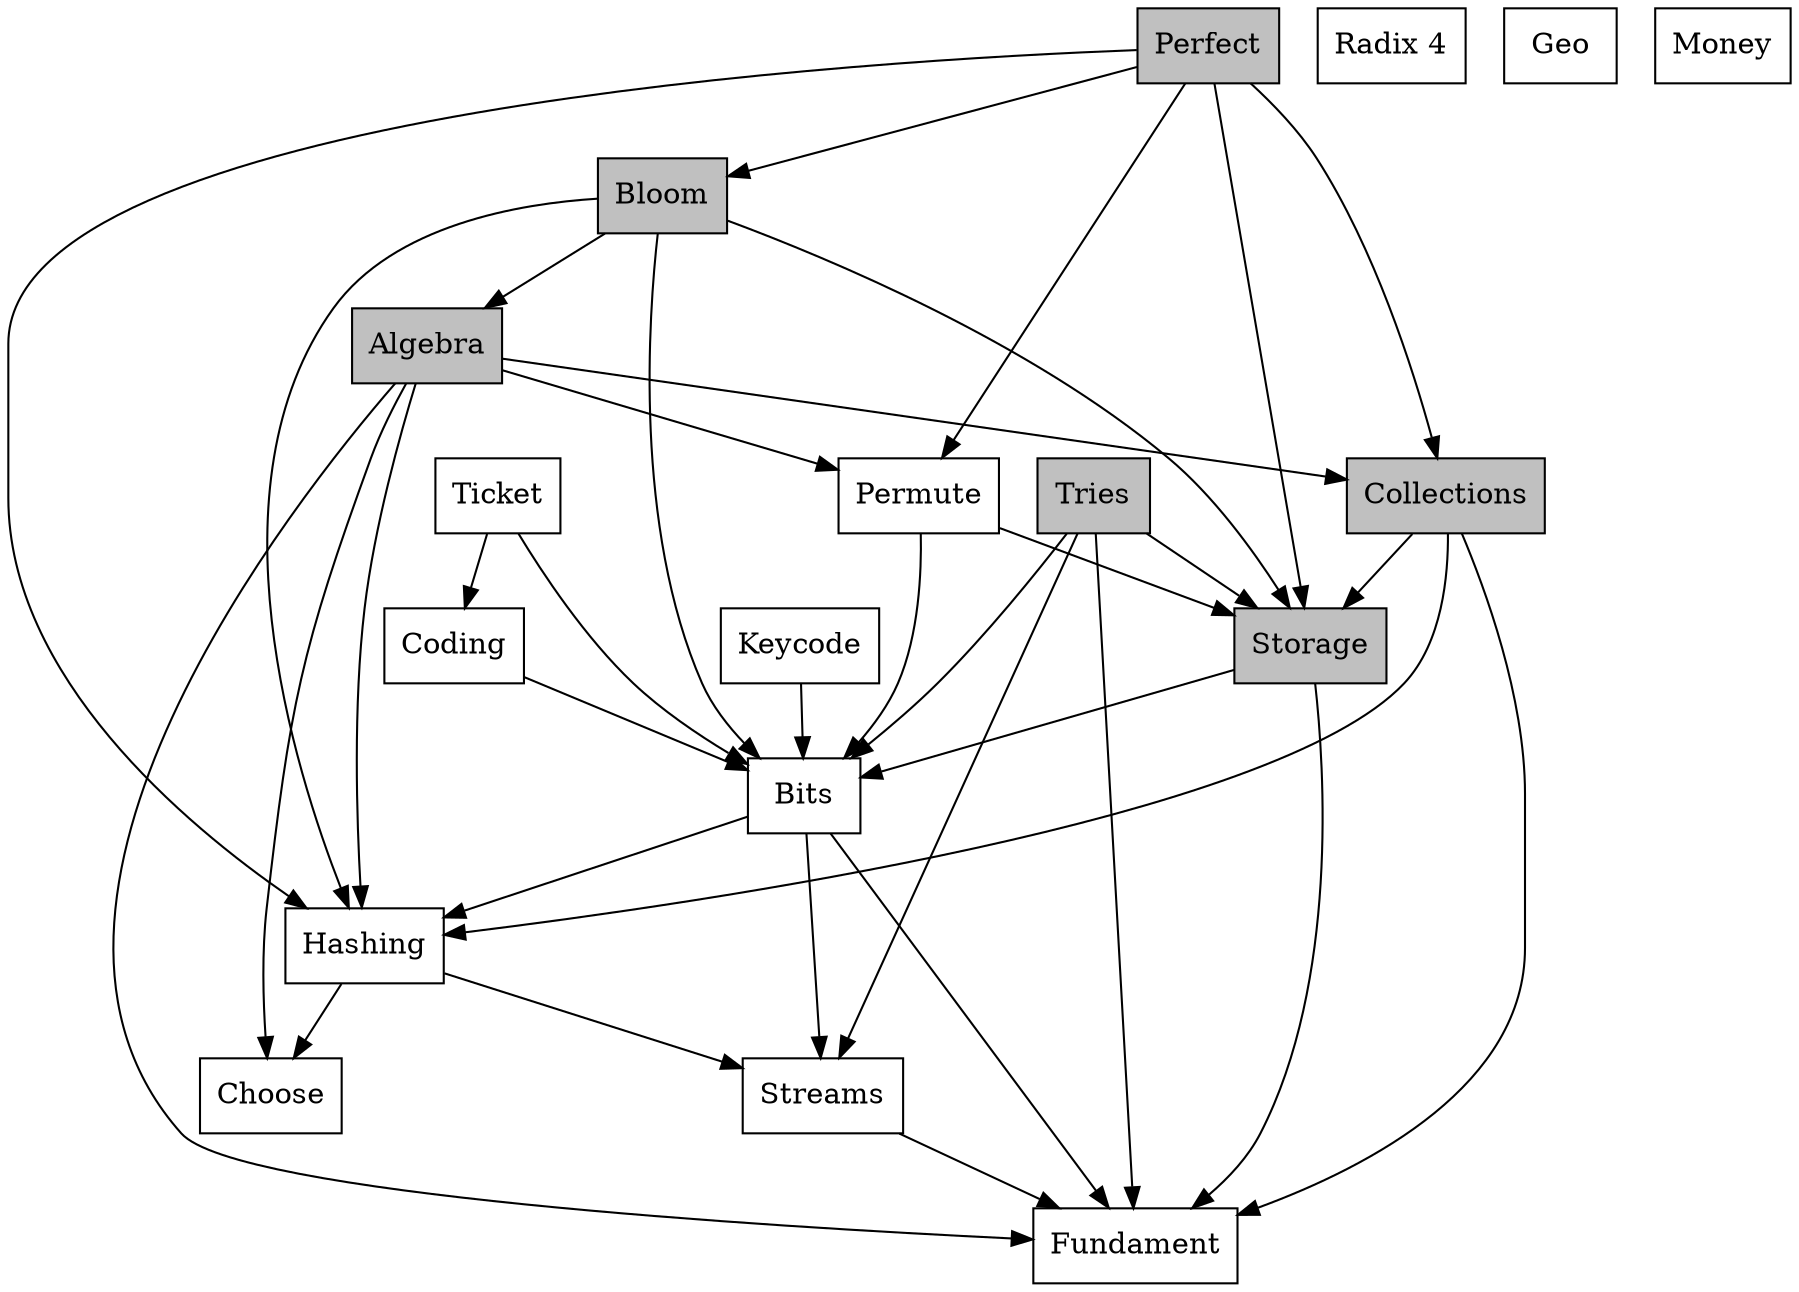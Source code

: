 digraph dependencies {

  node [shape="box", style="filled", fillcolor="white"]

  perfect   [label="Perfect"      fillcolor="gray"];
  bloom     [label="Bloom",       fillcolor="gray"];
  algebra   [label="Algebra",     fillcolor="gray"];
  collect   [label="Collections", fillcolor="gray"];
  tries     [label="Tries",       fillcolor="gray"];
  storage   [label="Storage",     fillcolor="gray"];

  ticket    [label="Ticket"];
  radix4    [label="Radix 4"];
  keycode   [label="Keycode"];
  coding    [label="Coding"];
  permute   [label="Permute"];
  bits      [label="Bits"];
  hashing   [label="Hashing"];
  streams   [label="Streams"];
  geo       [label="Geo"];
  money     [label="Money"];
  choose    [label="Choose"];
  fundament [label="Fundament"];

  perfect -> {hashing bloom collect storage permute}

  bloom -> {algebra storage bits hashing}

  algebra -> {hashing collect permute choose fundament}

  collect -> {storage hashing fundament}

  tries -> {storage bits streams fundament}


  ticket -> {coding bits}

  keycode -> bits;

  coding -> bits;

  permute -> { storage bits}

  storage -> {bits fundament}

  bits -> {hashing streams fundament}

  hashing -> {streams choose}

  streams -> fundament;

}